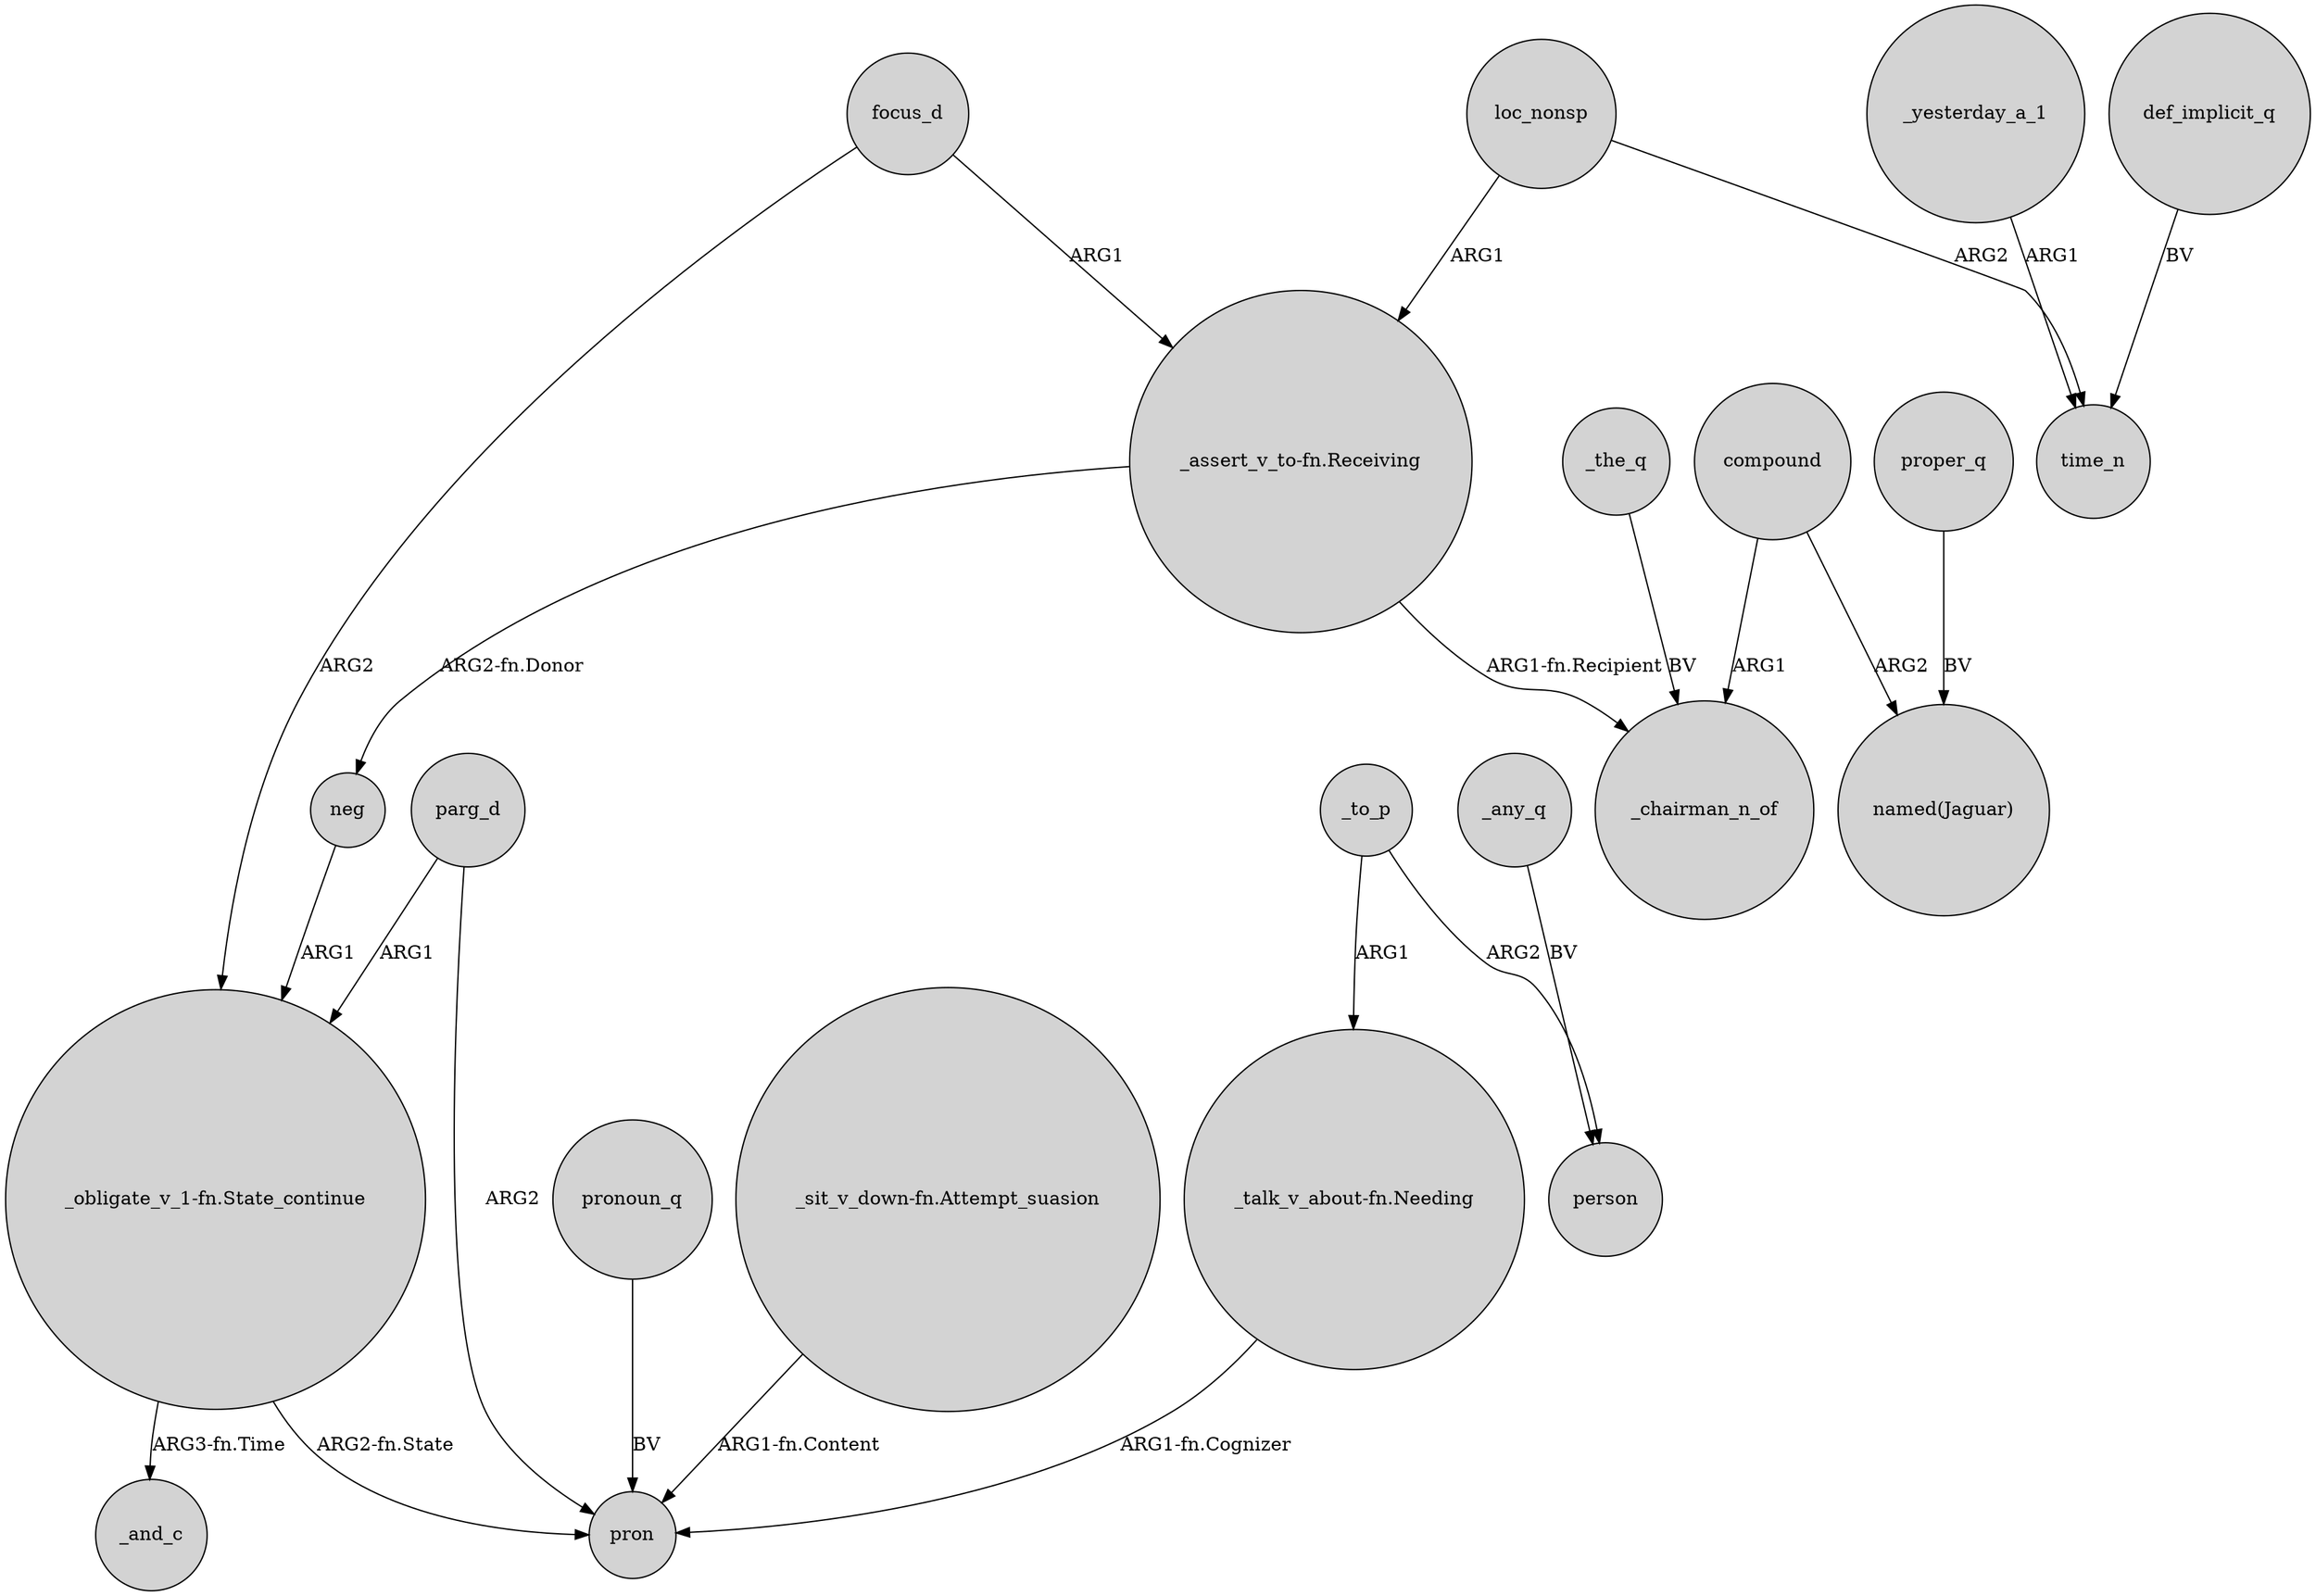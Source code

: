 digraph {
	node [shape=circle style=filled]
	focus_d -> "_obligate_v_1-fn.State_continue" [label=ARG2]
	"_obligate_v_1-fn.State_continue" -> pron [label="ARG2-fn.State"]
	focus_d -> "_assert_v_to-fn.Receiving" [label=ARG1]
	"_talk_v_about-fn.Needing" -> pron [label="ARG1-fn.Cognizer"]
	_any_q -> person [label=BV]
	parg_d -> pron [label=ARG2]
	loc_nonsp -> "_assert_v_to-fn.Receiving" [label=ARG1]
	_to_p -> person [label=ARG2]
	_to_p -> "_talk_v_about-fn.Needing" [label=ARG1]
	_yesterday_a_1 -> time_n [label=ARG1]
	"_assert_v_to-fn.Receiving" -> _chairman_n_of [label="ARG1-fn.Recipient"]
	"_obligate_v_1-fn.State_continue" -> _and_c [label="ARG3-fn.Time"]
	pronoun_q -> pron [label=BV]
	compound -> "named(Jaguar)" [label=ARG2]
	parg_d -> "_obligate_v_1-fn.State_continue" [label=ARG1]
	"_assert_v_to-fn.Receiving" -> neg [label="ARG2-fn.Donor"]
	proper_q -> "named(Jaguar)" [label=BV]
	compound -> _chairman_n_of [label=ARG1]
	loc_nonsp -> time_n [label=ARG2]
	_the_q -> _chairman_n_of [label=BV]
	def_implicit_q -> time_n [label=BV]
	neg -> "_obligate_v_1-fn.State_continue" [label=ARG1]
	"_sit_v_down-fn.Attempt_suasion" -> pron [label="ARG1-fn.Content"]
}
